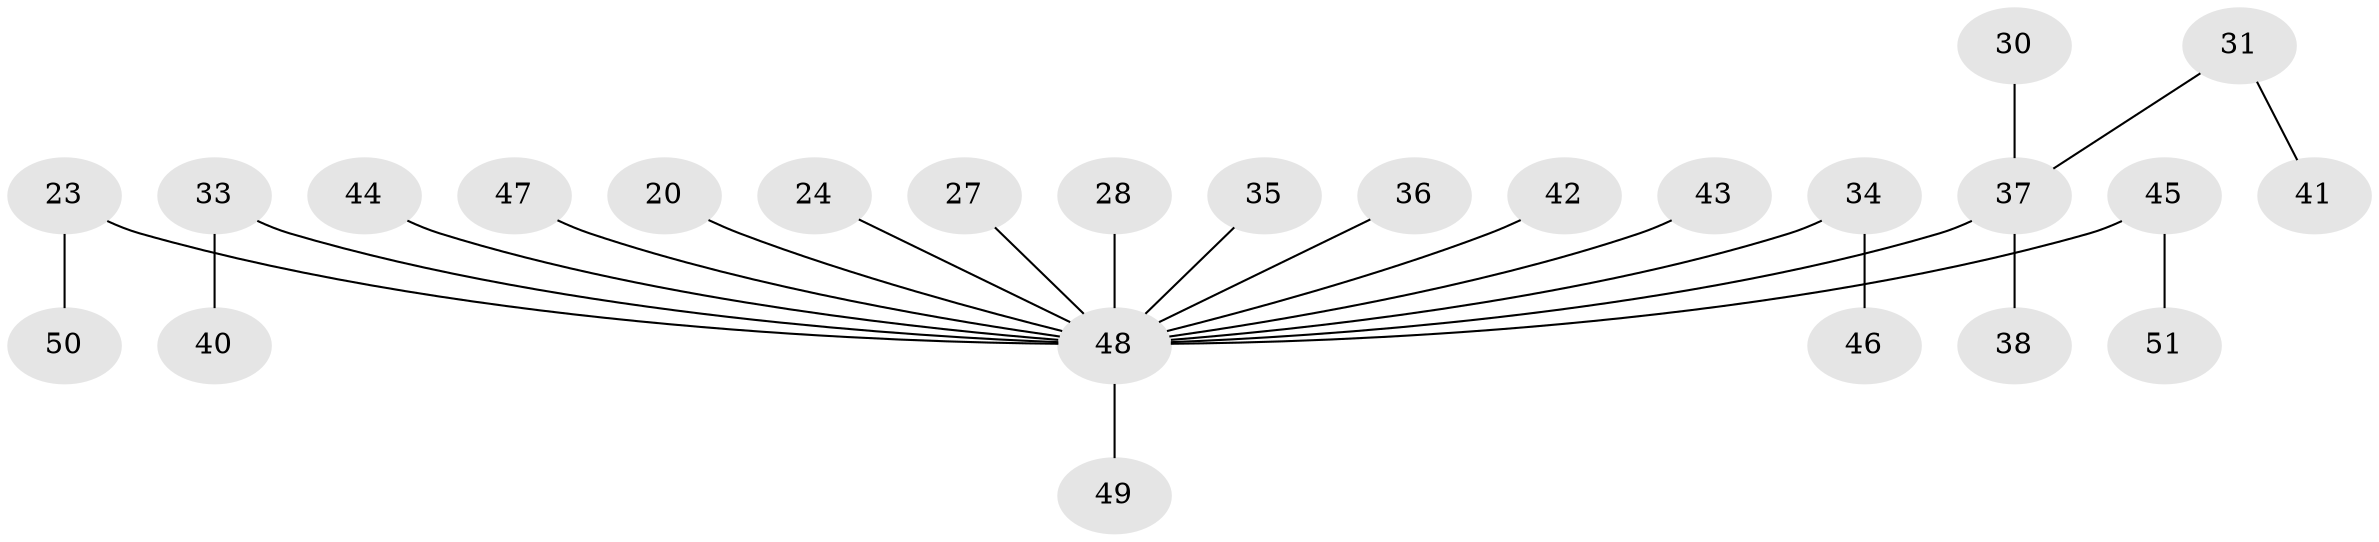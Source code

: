 // original degree distribution, {6: 0.0392156862745098, 3: 0.09803921568627451, 5: 0.0392156862745098, 4: 0.0392156862745098, 2: 0.29411764705882354, 1: 0.49019607843137253}
// Generated by graph-tools (version 1.1) at 2025/53/03/09/25 04:53:43]
// undirected, 25 vertices, 24 edges
graph export_dot {
graph [start="1"]
  node [color=gray90,style=filled];
  20;
  23;
  24;
  27;
  28;
  30;
  31;
  33;
  34 [super="+26+32"];
  35;
  36;
  37 [super="+21+25"];
  38;
  40;
  41;
  42;
  43;
  44;
  45;
  46;
  47;
  48 [super="+8+39+10+17+22+29+11+18+19"];
  49;
  50;
  51;
  20 -- 48;
  23 -- 50;
  23 -- 48;
  24 -- 48;
  27 -- 48;
  28 -- 48;
  30 -- 37;
  31 -- 41;
  31 -- 37;
  33 -- 40;
  33 -- 48;
  34 -- 46;
  34 -- 48;
  35 -- 48;
  36 -- 48;
  37 -- 38;
  37 -- 48;
  42 -- 48;
  43 -- 48;
  44 -- 48;
  45 -- 51;
  45 -- 48;
  47 -- 48;
  48 -- 49;
}

